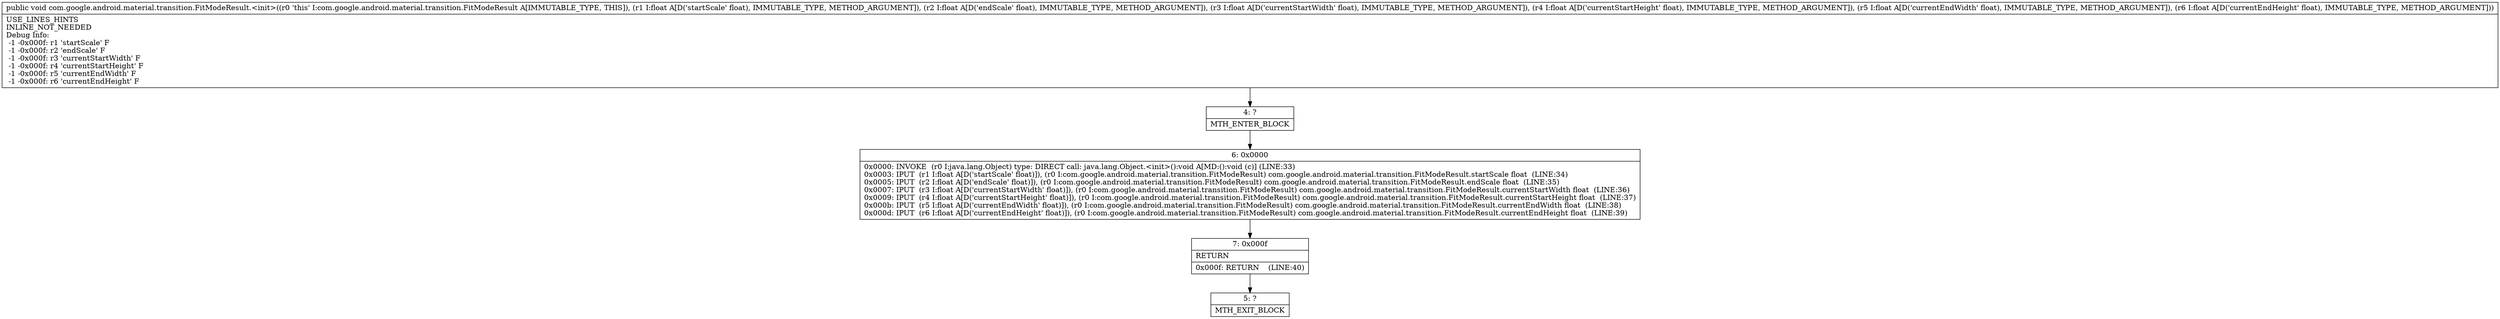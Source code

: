 digraph "CFG forcom.google.android.material.transition.FitModeResult.\<init\>(FFFFFF)V" {
Node_4 [shape=record,label="{4\:\ ?|MTH_ENTER_BLOCK\l}"];
Node_6 [shape=record,label="{6\:\ 0x0000|0x0000: INVOKE  (r0 I:java.lang.Object) type: DIRECT call: java.lang.Object.\<init\>():void A[MD:():void (c)] (LINE:33)\l0x0003: IPUT  (r1 I:float A[D('startScale' float)]), (r0 I:com.google.android.material.transition.FitModeResult) com.google.android.material.transition.FitModeResult.startScale float  (LINE:34)\l0x0005: IPUT  (r2 I:float A[D('endScale' float)]), (r0 I:com.google.android.material.transition.FitModeResult) com.google.android.material.transition.FitModeResult.endScale float  (LINE:35)\l0x0007: IPUT  (r3 I:float A[D('currentStartWidth' float)]), (r0 I:com.google.android.material.transition.FitModeResult) com.google.android.material.transition.FitModeResult.currentStartWidth float  (LINE:36)\l0x0009: IPUT  (r4 I:float A[D('currentStartHeight' float)]), (r0 I:com.google.android.material.transition.FitModeResult) com.google.android.material.transition.FitModeResult.currentStartHeight float  (LINE:37)\l0x000b: IPUT  (r5 I:float A[D('currentEndWidth' float)]), (r0 I:com.google.android.material.transition.FitModeResult) com.google.android.material.transition.FitModeResult.currentEndWidth float  (LINE:38)\l0x000d: IPUT  (r6 I:float A[D('currentEndHeight' float)]), (r0 I:com.google.android.material.transition.FitModeResult) com.google.android.material.transition.FitModeResult.currentEndHeight float  (LINE:39)\l}"];
Node_7 [shape=record,label="{7\:\ 0x000f|RETURN\l|0x000f: RETURN    (LINE:40)\l}"];
Node_5 [shape=record,label="{5\:\ ?|MTH_EXIT_BLOCK\l}"];
MethodNode[shape=record,label="{public void com.google.android.material.transition.FitModeResult.\<init\>((r0 'this' I:com.google.android.material.transition.FitModeResult A[IMMUTABLE_TYPE, THIS]), (r1 I:float A[D('startScale' float), IMMUTABLE_TYPE, METHOD_ARGUMENT]), (r2 I:float A[D('endScale' float), IMMUTABLE_TYPE, METHOD_ARGUMENT]), (r3 I:float A[D('currentStartWidth' float), IMMUTABLE_TYPE, METHOD_ARGUMENT]), (r4 I:float A[D('currentStartHeight' float), IMMUTABLE_TYPE, METHOD_ARGUMENT]), (r5 I:float A[D('currentEndWidth' float), IMMUTABLE_TYPE, METHOD_ARGUMENT]), (r6 I:float A[D('currentEndHeight' float), IMMUTABLE_TYPE, METHOD_ARGUMENT]))  | USE_LINES_HINTS\lINLINE_NOT_NEEDED\lDebug Info:\l  \-1 \-0x000f: r1 'startScale' F\l  \-1 \-0x000f: r2 'endScale' F\l  \-1 \-0x000f: r3 'currentStartWidth' F\l  \-1 \-0x000f: r4 'currentStartHeight' F\l  \-1 \-0x000f: r5 'currentEndWidth' F\l  \-1 \-0x000f: r6 'currentEndHeight' F\l}"];
MethodNode -> Node_4;Node_4 -> Node_6;
Node_6 -> Node_7;
Node_7 -> Node_5;
}


